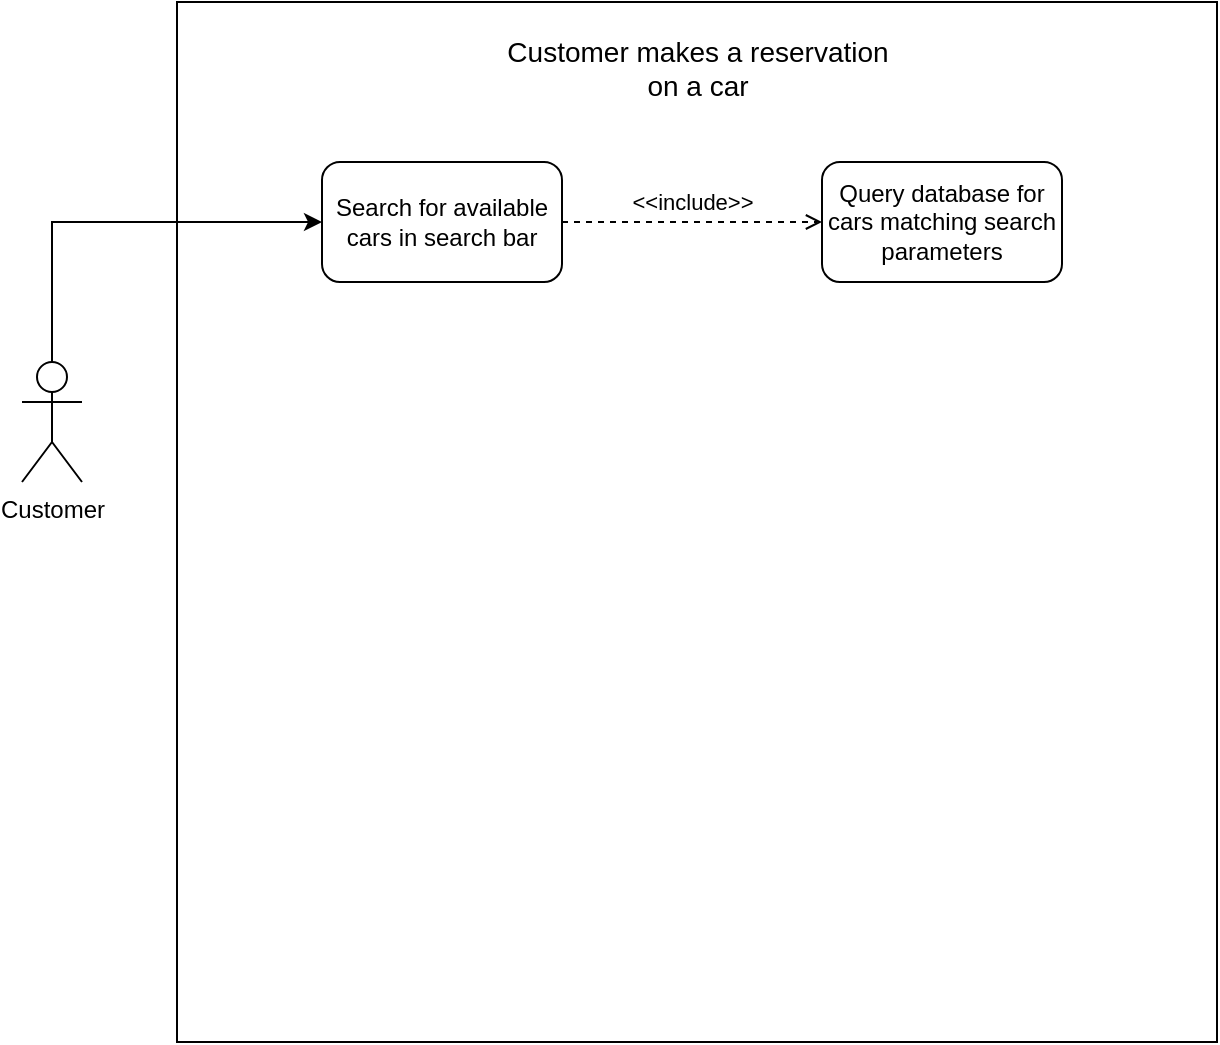 <mxfile version="20.8.10" type="device"><diagram name="Page-1" id="OlbzG-MgruJbDehFjZ9E"><mxGraphModel dx="767" dy="411" grid="1" gridSize="10" guides="1" tooltips="1" connect="1" arrows="1" fold="1" page="1" pageScale="1" pageWidth="850" pageHeight="1100" background="#FFFFFF" math="0" shadow="0"><root><mxCell id="0"/><mxCell id="1" parent="0"/><mxCell id="0HFTfmaNAGYhw6b_XenU-1" value="Customer" style="shape=umlActor;verticalLabelPosition=bottom;verticalAlign=top;html=1;outlineConnect=0;" parent="1" vertex="1"><mxGeometry x="80" y="330" width="30" height="60" as="geometry"/></mxCell><mxCell id="9UNP4yJCntuyZB9_M6__-1" value="" style="whiteSpace=wrap;html=1;aspect=fixed;fontSize=14;" parent="1" vertex="1"><mxGeometry x="157.5" y="150" width="520" height="520" as="geometry"/></mxCell><UserObject label="&amp;lt;&amp;lt;include&amp;gt;&amp;gt;" tooltip="" id="sz-xyWCIE4BwBm2mmZFB-6"><mxCell style="edgeStyle=orthogonalEdgeStyle;rounded=0;orthogonalLoop=1;jettySize=auto;html=1;exitX=1;exitY=0.5;exitDx=0;exitDy=0;entryX=0;entryY=0.5;entryDx=0;entryDy=0;endArrow=open;endFill=0;dashed=1;" edge="1" parent="1" source="sz-xyWCIE4BwBm2mmZFB-1" target="sz-xyWCIE4BwBm2mmZFB-3"><mxGeometry y="10" relative="1" as="geometry"><mxPoint as="offset"/></mxGeometry></mxCell></UserObject><mxCell id="sz-xyWCIE4BwBm2mmZFB-1" value="Search for available cars in search bar" style="rounded=1;whiteSpace=wrap;html=1;" vertex="1" parent="1"><mxGeometry x="230" y="230" width="120" height="60" as="geometry"/></mxCell><mxCell id="sz-xyWCIE4BwBm2mmZFB-2" style="edgeStyle=orthogonalEdgeStyle;rounded=0;orthogonalLoop=1;jettySize=auto;html=1;exitX=0.5;exitY=0;exitDx=0;exitDy=0;exitPerimeter=0;entryX=0;entryY=0.5;entryDx=0;entryDy=0;" edge="1" parent="1" source="0HFTfmaNAGYhw6b_XenU-1" target="sz-xyWCIE4BwBm2mmZFB-1"><mxGeometry relative="1" as="geometry"/></mxCell><mxCell id="sz-xyWCIE4BwBm2mmZFB-3" value="Query database for cars matching search parameters" style="rounded=1;whiteSpace=wrap;html=1;" vertex="1" parent="1"><mxGeometry x="480" y="230" width="120" height="60" as="geometry"/></mxCell><mxCell id="WXyfZ2dJw7Lrl1GcgoIt-1" value="&lt;font style=&quot;font-size: 14px;&quot;&gt;Customer makes a reservation on a car&lt;/font&gt;" style="text;whiteSpace=wrap;html=1;align=center;" parent="1" vertex="1"><mxGeometry x="317.5" y="160" width="200" height="40" as="geometry"/></mxCell></root></mxGraphModel></diagram></mxfile>